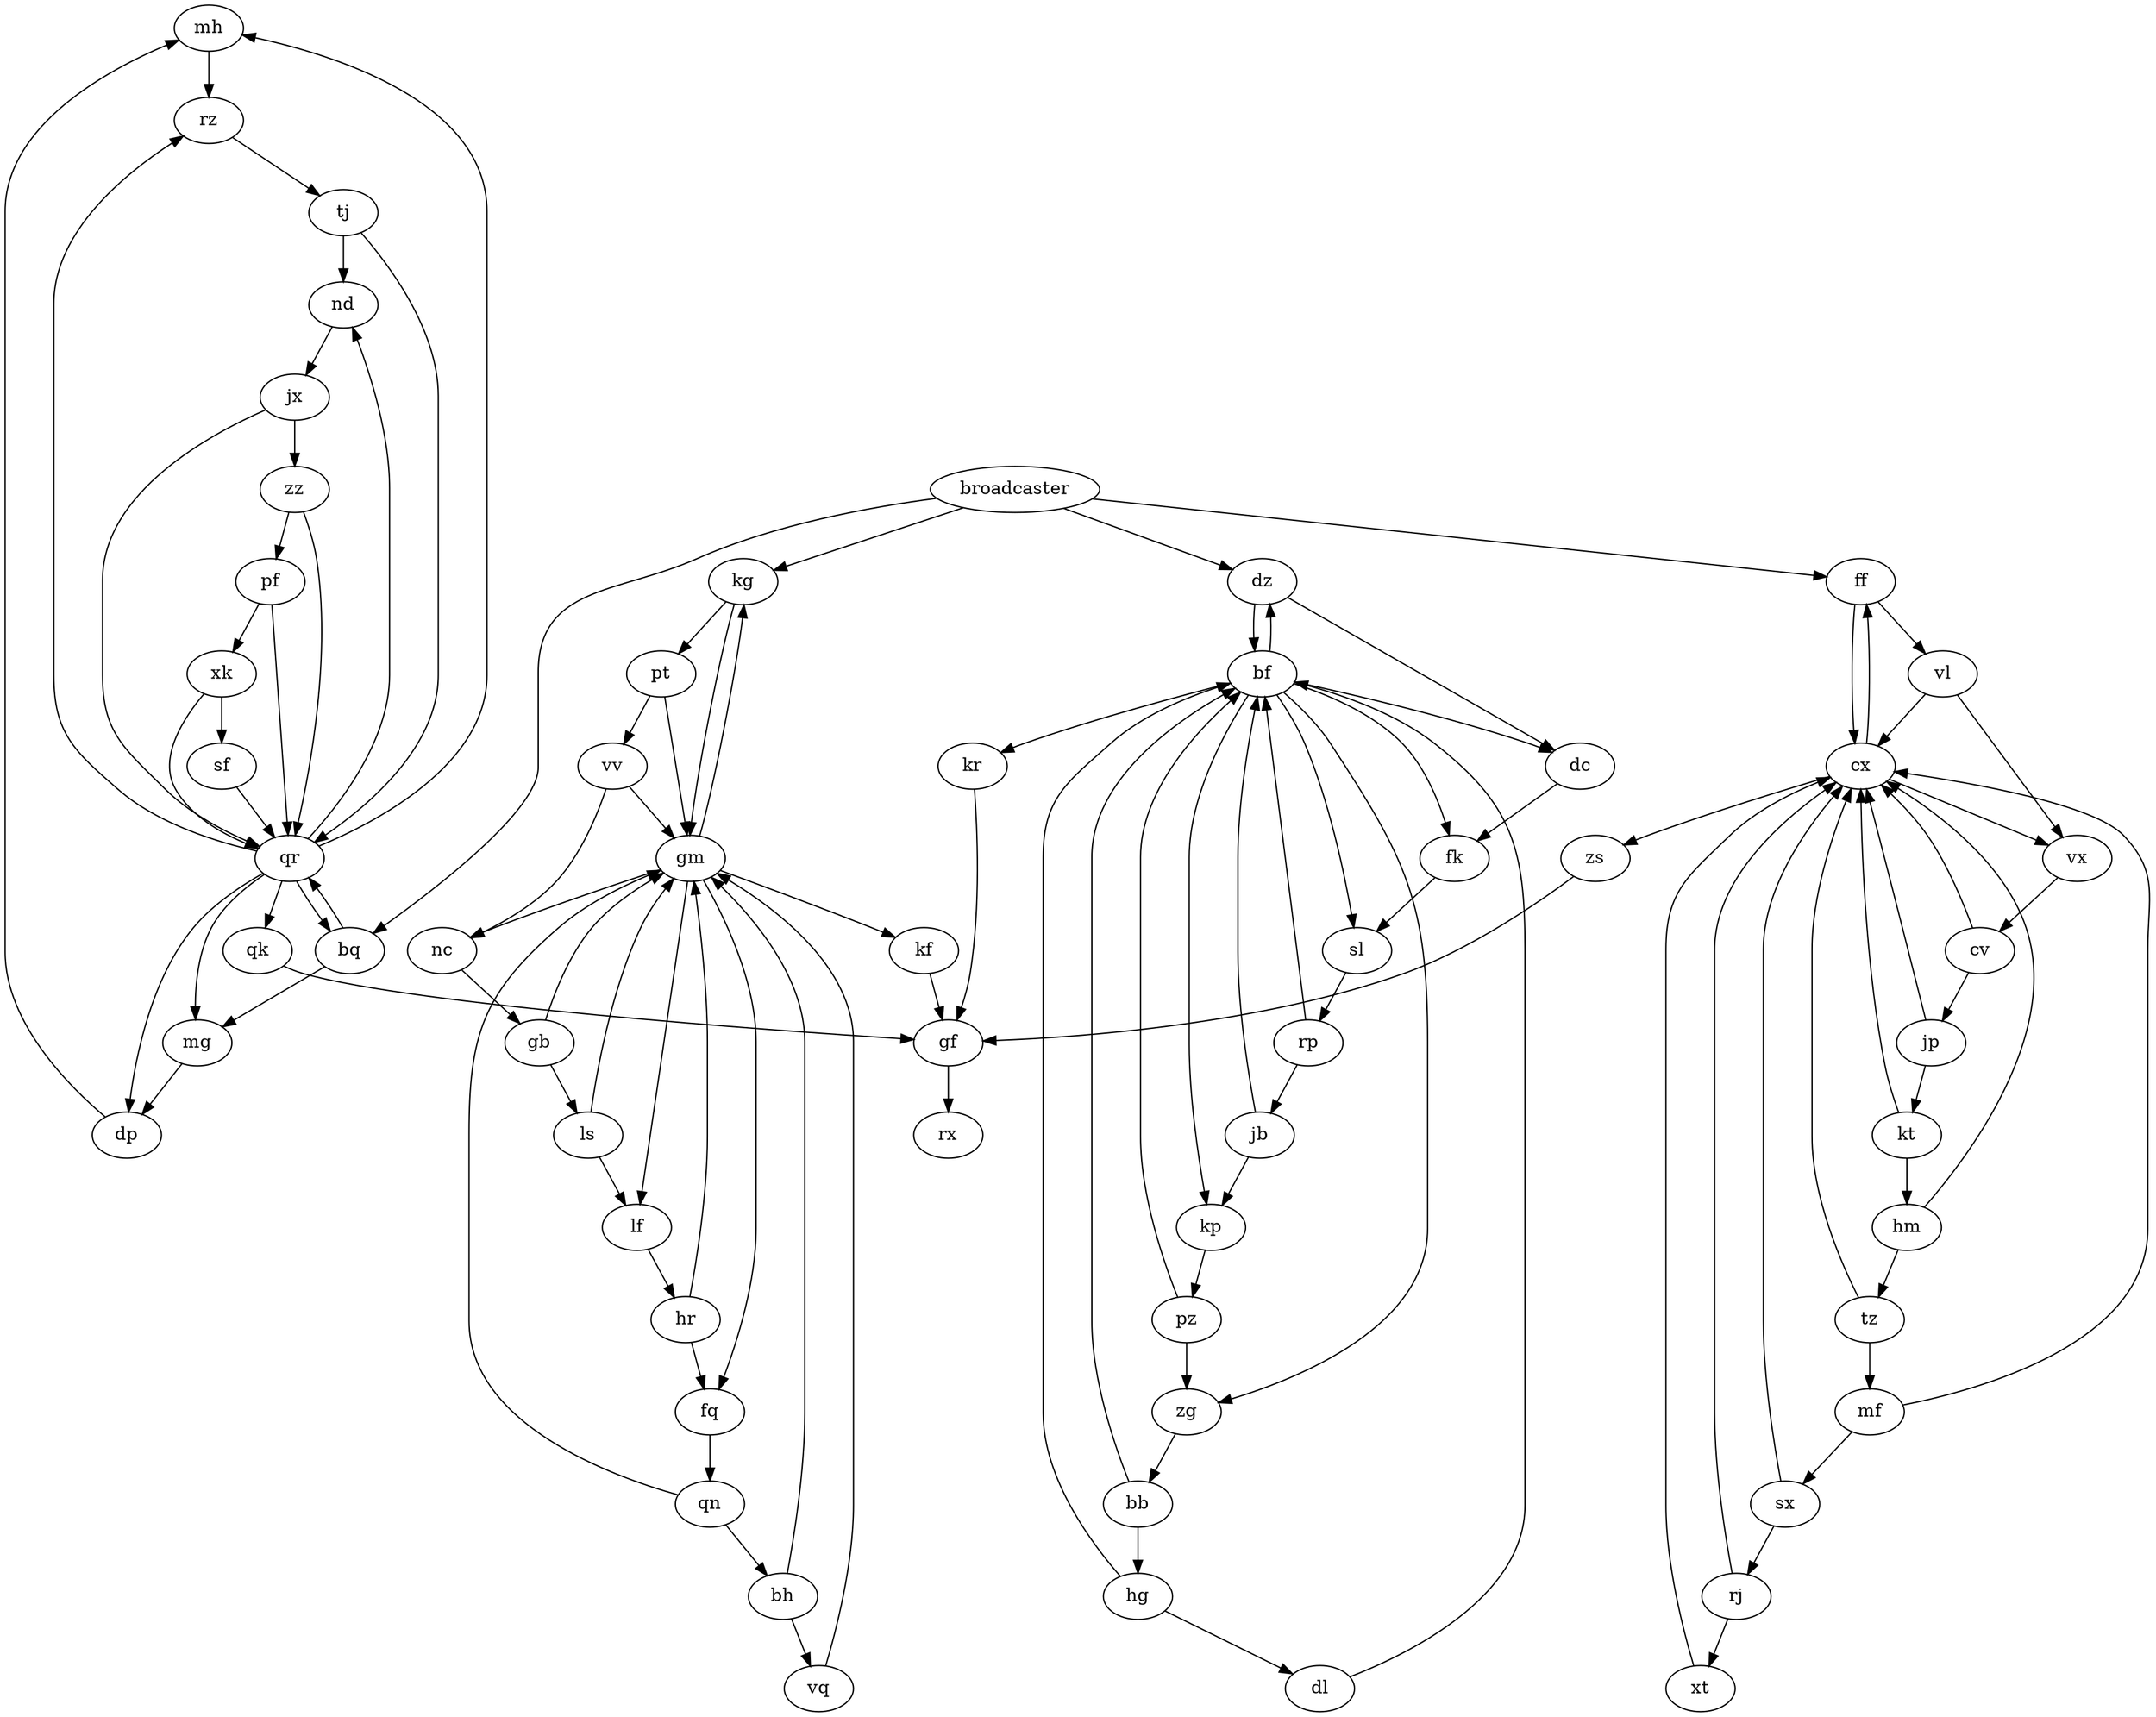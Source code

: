 strict digraph {
	mh -> rz
	nd -> jx
	xt -> cx
	dp -> mh
	pz -> zg
	pz -> bf
	rp -> jb
	rp -> bf
	jb -> bf
	jb -> kp
	rj -> xt
	rj -> cx
	hg -> dl
	hg -> bf
	pt -> gm
	pt -> vv
	pf -> xk
	pf -> qr
	cv -> jp
	cv -> cx
	zg -> bb
	qn -> gm
	qn -> bh
	kp -> pz
	kg -> gm
	kg -> pt
	sl -> rp
	dz -> bf
	dz -> dc
	hm -> cx
	hm -> tz
	dc -> fk
	xk -> qr
	xk -> sf
	kr -> gf
	bq -> qr
	bq -> mg
	sf -> qr
	cx -> ff
	cx -> vx
	cx -> zs
	hr -> fq
	hr -> gm
	ls -> lf
	ls -> gm
	mf -> cx
	mf -> sx
	vq -> gm
	sx -> cx
	sx -> rj
	gm -> kg
	gm -> kf
	gm -> fq
	gm -> nc
	gm -> lf
	jx -> qr
	jx -> zz
	tz -> mf
	tz -> cx
	jp -> cx
	jp -> kt
	bb -> hg
	bb -> bf
	zz -> pf
	zz -> qr
	qr -> dp
	qr -> bq
	qr -> nd
	qr -> rz
	qr -> mg
	qr -> qk
	qr -> mh
	nc -> gb
	kt -> hm
	kt -> cx
	mg -> dp
	dl -> bf
	zs -> gf
	bf -> dz
	bf -> zg
	bf -> kr
	bf -> sl
	bf -> fk
	bf -> kp
	bf -> dc
	bh -> vq
	bh -> gm
	kf -> gf
	fq -> qn
	vl -> vx
	vl -> cx
	qk -> gf
	fk -> sl
	tj -> nd
	tj -> qr
	gb -> ls
	gb -> gm
	lf -> hr
	vx -> cv
	ff -> vl
	ff -> cx
	broadcaster -> kg
	broadcaster -> dz
	broadcaster -> ff
	broadcaster -> bq
	vv -> nc
	vv -> gm
	gf -> rx
	rz -> tj
}
